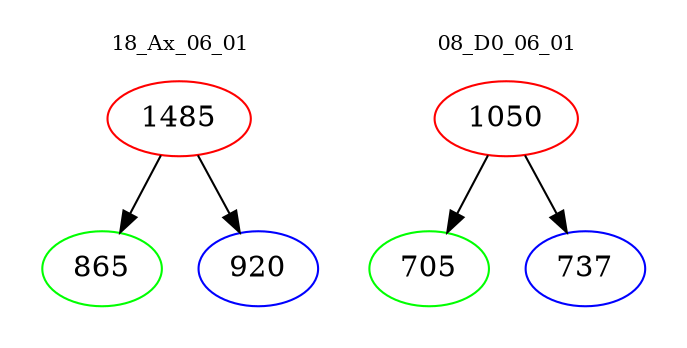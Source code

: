 digraph{
subgraph cluster_0 {
color = white
label = "18_Ax_06_01";
fontsize=10;
T0_1485 [label="1485", color="red"]
T0_1485 -> T0_865 [color="black"]
T0_865 [label="865", color="green"]
T0_1485 -> T0_920 [color="black"]
T0_920 [label="920", color="blue"]
}
subgraph cluster_1 {
color = white
label = "08_D0_06_01";
fontsize=10;
T1_1050 [label="1050", color="red"]
T1_1050 -> T1_705 [color="black"]
T1_705 [label="705", color="green"]
T1_1050 -> T1_737 [color="black"]
T1_737 [label="737", color="blue"]
}
}
